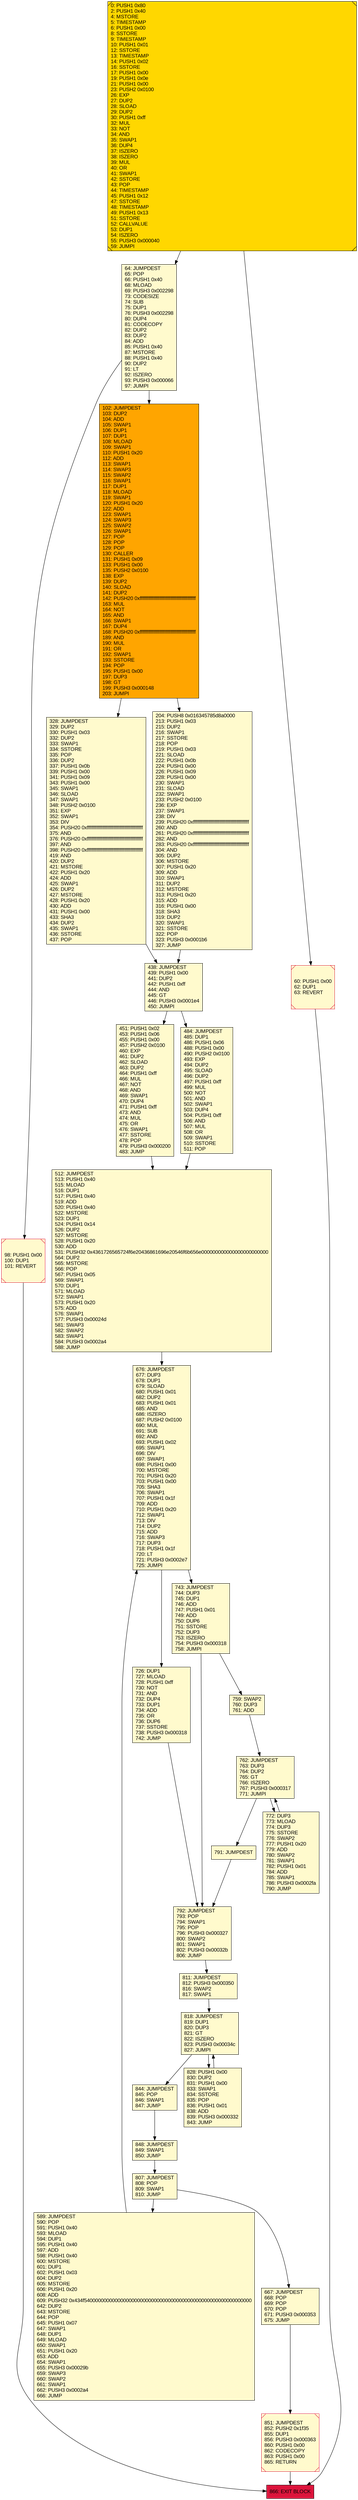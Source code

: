 digraph G {
bgcolor=transparent rankdir=UD;
node [shape=box style=filled color=black fillcolor=white fontname=arial fontcolor=black];
667 [label="667: JUMPDEST\l668: POP\l669: POP\l670: POP\l671: PUSH3 0x000353\l675: JUMP\l" fillcolor=lemonchiffon ];
98 [label="98: PUSH1 0x00\l100: DUP1\l101: REVERT\l" fillcolor=lemonchiffon shape=Msquare color=crimson ];
328 [label="328: JUMPDEST\l329: DUP2\l330: PUSH1 0x03\l332: DUP2\l333: SWAP1\l334: SSTORE\l335: POP\l336: DUP2\l337: PUSH1 0x0b\l339: PUSH1 0x00\l341: PUSH1 0x09\l343: PUSH1 0x00\l345: SWAP1\l346: SLOAD\l347: SWAP1\l348: PUSH2 0x0100\l351: EXP\l352: SWAP1\l353: DIV\l354: PUSH20 0xffffffffffffffffffffffffffffffffffffffff\l375: AND\l376: PUSH20 0xffffffffffffffffffffffffffffffffffffffff\l397: AND\l398: PUSH20 0xffffffffffffffffffffffffffffffffffffffff\l419: AND\l420: DUP2\l421: MSTORE\l422: PUSH1 0x20\l424: ADD\l425: SWAP1\l426: DUP2\l427: MSTORE\l428: PUSH1 0x20\l430: ADD\l431: PUSH1 0x00\l433: SHA3\l434: DUP2\l435: SWAP1\l436: SSTORE\l437: POP\l" fillcolor=lemonchiffon ];
792 [label="792: JUMPDEST\l793: POP\l794: SWAP1\l795: POP\l796: PUSH3 0x000327\l800: SWAP2\l801: SWAP1\l802: PUSH3 0x00032b\l806: JUMP\l" fillcolor=lemonchiffon ];
102 [label="102: JUMPDEST\l103: DUP2\l104: ADD\l105: SWAP1\l106: DUP1\l107: DUP1\l108: MLOAD\l109: SWAP1\l110: PUSH1 0x20\l112: ADD\l113: SWAP1\l114: SWAP3\l115: SWAP2\l116: SWAP1\l117: DUP1\l118: MLOAD\l119: SWAP1\l120: PUSH1 0x20\l122: ADD\l123: SWAP1\l124: SWAP3\l125: SWAP2\l126: SWAP1\l127: POP\l128: POP\l129: POP\l130: CALLER\l131: PUSH1 0x09\l133: PUSH1 0x00\l135: PUSH2 0x0100\l138: EXP\l139: DUP2\l140: SLOAD\l141: DUP2\l142: PUSH20 0xffffffffffffffffffffffffffffffffffffffff\l163: MUL\l164: NOT\l165: AND\l166: SWAP1\l167: DUP4\l168: PUSH20 0xffffffffffffffffffffffffffffffffffffffff\l189: AND\l190: MUL\l191: OR\l192: SWAP1\l193: SSTORE\l194: POP\l195: PUSH1 0x00\l197: DUP3\l198: GT\l199: PUSH3 0x000148\l203: JUMPI\l" fillcolor=orange ];
438 [label="438: JUMPDEST\l439: PUSH1 0x00\l441: DUP2\l442: PUSH1 0xff\l444: AND\l445: GT\l446: PUSH3 0x0001e4\l450: JUMPI\l" fillcolor=lemonchiffon ];
451 [label="451: PUSH1 0x02\l453: PUSH1 0x06\l455: PUSH1 0x00\l457: PUSH2 0x0100\l460: EXP\l461: DUP2\l462: SLOAD\l463: DUP2\l464: PUSH1 0xff\l466: MUL\l467: NOT\l468: AND\l469: SWAP1\l470: DUP4\l471: PUSH1 0xff\l473: AND\l474: MUL\l475: OR\l476: SWAP1\l477: SSTORE\l478: POP\l479: PUSH3 0x000200\l483: JUMP\l" fillcolor=lemonchiffon ];
204 [label="204: PUSH8 0x016345785d8a0000\l213: PUSH1 0x03\l215: DUP2\l216: SWAP1\l217: SSTORE\l218: POP\l219: PUSH1 0x03\l221: SLOAD\l222: PUSH1 0x0b\l224: PUSH1 0x00\l226: PUSH1 0x09\l228: PUSH1 0x00\l230: SWAP1\l231: SLOAD\l232: SWAP1\l233: PUSH2 0x0100\l236: EXP\l237: SWAP1\l238: DIV\l239: PUSH20 0xffffffffffffffffffffffffffffffffffffffff\l260: AND\l261: PUSH20 0xffffffffffffffffffffffffffffffffffffffff\l282: AND\l283: PUSH20 0xffffffffffffffffffffffffffffffffffffffff\l304: AND\l305: DUP2\l306: MSTORE\l307: PUSH1 0x20\l309: ADD\l310: SWAP1\l311: DUP2\l312: MSTORE\l313: PUSH1 0x20\l315: ADD\l316: PUSH1 0x00\l318: SHA3\l319: DUP2\l320: SWAP1\l321: SSTORE\l322: POP\l323: PUSH3 0x0001b6\l327: JUMP\l" fillcolor=lemonchiffon ];
726 [label="726: DUP1\l727: MLOAD\l728: PUSH1 0xff\l730: NOT\l731: AND\l732: DUP4\l733: DUP1\l734: ADD\l735: OR\l736: DUP6\l737: SSTORE\l738: PUSH3 0x000318\l742: JUMP\l" fillcolor=lemonchiffon ];
743 [label="743: JUMPDEST\l744: DUP3\l745: DUP1\l746: ADD\l747: PUSH1 0x01\l749: ADD\l750: DUP6\l751: SSTORE\l752: DUP3\l753: ISZERO\l754: PUSH3 0x000318\l758: JUMPI\l" fillcolor=lemonchiffon ];
818 [label="818: JUMPDEST\l819: DUP1\l820: DUP3\l821: GT\l822: ISZERO\l823: PUSH3 0x00034c\l827: JUMPI\l" fillcolor=lemonchiffon ];
64 [label="64: JUMPDEST\l65: POP\l66: PUSH1 0x40\l68: MLOAD\l69: PUSH3 0x002298\l73: CODESIZE\l74: SUB\l75: DUP1\l76: PUSH3 0x002298\l80: DUP4\l81: CODECOPY\l82: DUP2\l83: DUP2\l84: ADD\l85: PUSH1 0x40\l87: MSTORE\l88: PUSH1 0x40\l90: DUP2\l91: LT\l92: ISZERO\l93: PUSH3 0x000066\l97: JUMPI\l" fillcolor=lemonchiffon ];
851 [label="851: JUMPDEST\l852: PUSH2 0x1f35\l855: DUP1\l856: PUSH3 0x000363\l860: PUSH1 0x00\l862: CODECOPY\l863: PUSH1 0x00\l865: RETURN\l" fillcolor=lemonchiffon shape=Msquare color=crimson ];
762 [label="762: JUMPDEST\l763: DUP3\l764: DUP2\l765: GT\l766: ISZERO\l767: PUSH3 0x000317\l771: JUMPI\l" fillcolor=lemonchiffon ];
791 [label="791: JUMPDEST\l" fillcolor=lemonchiffon ];
844 [label="844: JUMPDEST\l845: POP\l846: SWAP1\l847: JUMP\l" fillcolor=lemonchiffon ];
60 [label="60: PUSH1 0x00\l62: DUP1\l63: REVERT\l" fillcolor=lemonchiffon shape=Msquare color=crimson ];
512 [label="512: JUMPDEST\l513: PUSH1 0x40\l515: MLOAD\l516: DUP1\l517: PUSH1 0x40\l519: ADD\l520: PUSH1 0x40\l522: MSTORE\l523: DUP1\l524: PUSH1 0x14\l526: DUP2\l527: MSTORE\l528: PUSH1 0x20\l530: ADD\l531: PUSH32 0x4361726565724f6e20436861696e20546f6b656e000000000000000000000000\l564: DUP2\l565: MSTORE\l566: POP\l567: PUSH1 0x05\l569: SWAP1\l570: DUP1\l571: MLOAD\l572: SWAP1\l573: PUSH1 0x20\l575: ADD\l576: SWAP1\l577: PUSH3 0x00024d\l581: SWAP3\l582: SWAP2\l583: SWAP1\l584: PUSH3 0x0002a4\l588: JUMP\l" fillcolor=lemonchiffon ];
866 [label="866: EXIT BLOCK\l" fillcolor=crimson ];
848 [label="848: JUMPDEST\l849: SWAP1\l850: JUMP\l" fillcolor=lemonchiffon ];
811 [label="811: JUMPDEST\l812: PUSH3 0x000350\l816: SWAP2\l817: SWAP1\l" fillcolor=lemonchiffon ];
589 [label="589: JUMPDEST\l590: POP\l591: PUSH1 0x40\l593: MLOAD\l594: DUP1\l595: PUSH1 0x40\l597: ADD\l598: PUSH1 0x40\l600: MSTORE\l601: DUP1\l602: PUSH1 0x03\l604: DUP2\l605: MSTORE\l606: PUSH1 0x20\l608: ADD\l609: PUSH32 0x434f540000000000000000000000000000000000000000000000000000000000\l642: DUP2\l643: MSTORE\l644: POP\l645: PUSH1 0x07\l647: SWAP1\l648: DUP1\l649: MLOAD\l650: SWAP1\l651: PUSH1 0x20\l653: ADD\l654: SWAP1\l655: PUSH3 0x00029b\l659: SWAP3\l660: SWAP2\l661: SWAP1\l662: PUSH3 0x0002a4\l666: JUMP\l" fillcolor=lemonchiffon ];
772 [label="772: DUP3\l773: MLOAD\l774: DUP3\l775: SSTORE\l776: SWAP2\l777: PUSH1 0x20\l779: ADD\l780: SWAP2\l781: SWAP1\l782: PUSH1 0x01\l784: ADD\l785: SWAP1\l786: PUSH3 0x0002fa\l790: JUMP\l" fillcolor=lemonchiffon ];
828 [label="828: PUSH1 0x00\l830: DUP2\l831: PUSH1 0x00\l833: SWAP1\l834: SSTORE\l835: POP\l836: PUSH1 0x01\l838: ADD\l839: PUSH3 0x000332\l843: JUMP\l" fillcolor=lemonchiffon ];
759 [label="759: SWAP2\l760: DUP3\l761: ADD\l" fillcolor=lemonchiffon ];
0 [label="0: PUSH1 0x80\l2: PUSH1 0x40\l4: MSTORE\l5: TIMESTAMP\l6: PUSH1 0x00\l8: SSTORE\l9: TIMESTAMP\l10: PUSH1 0x01\l12: SSTORE\l13: TIMESTAMP\l14: PUSH1 0x02\l16: SSTORE\l17: PUSH1 0x00\l19: PUSH1 0x0e\l21: PUSH1 0x00\l23: PUSH2 0x0100\l26: EXP\l27: DUP2\l28: SLOAD\l29: DUP2\l30: PUSH1 0xff\l32: MUL\l33: NOT\l34: AND\l35: SWAP1\l36: DUP4\l37: ISZERO\l38: ISZERO\l39: MUL\l40: OR\l41: SWAP1\l42: SSTORE\l43: POP\l44: TIMESTAMP\l45: PUSH1 0x12\l47: SSTORE\l48: TIMESTAMP\l49: PUSH1 0x13\l51: SSTORE\l52: CALLVALUE\l53: DUP1\l54: ISZERO\l55: PUSH3 0x000040\l59: JUMPI\l" fillcolor=lemonchiffon shape=Msquare fillcolor=gold ];
484 [label="484: JUMPDEST\l485: DUP1\l486: PUSH1 0x06\l488: PUSH1 0x00\l490: PUSH2 0x0100\l493: EXP\l494: DUP2\l495: SLOAD\l496: DUP2\l497: PUSH1 0xff\l499: MUL\l500: NOT\l501: AND\l502: SWAP1\l503: DUP4\l504: PUSH1 0xff\l506: AND\l507: MUL\l508: OR\l509: SWAP1\l510: SSTORE\l511: POP\l" fillcolor=lemonchiffon ];
807 [label="807: JUMPDEST\l808: POP\l809: SWAP1\l810: JUMP\l" fillcolor=lemonchiffon ];
676 [label="676: JUMPDEST\l677: DUP3\l678: DUP1\l679: SLOAD\l680: PUSH1 0x01\l682: DUP2\l683: PUSH1 0x01\l685: AND\l686: ISZERO\l687: PUSH2 0x0100\l690: MUL\l691: SUB\l692: AND\l693: PUSH1 0x02\l695: SWAP1\l696: DIV\l697: SWAP1\l698: PUSH1 0x00\l700: MSTORE\l701: PUSH1 0x20\l703: PUSH1 0x00\l705: SHA3\l706: SWAP1\l707: PUSH1 0x1f\l709: ADD\l710: PUSH1 0x20\l712: SWAP1\l713: DIV\l714: DUP2\l715: ADD\l716: SWAP3\l717: DUP3\l718: PUSH1 0x1f\l720: LT\l721: PUSH3 0x0002e7\l725: JUMPI\l" fillcolor=lemonchiffon ];
762 -> 791;
102 -> 204;
438 -> 451;
204 -> 438;
328 -> 438;
102 -> 328;
818 -> 844;
743 -> 792;
726 -> 792;
451 -> 512;
848 -> 807;
589 -> 676;
64 -> 98;
791 -> 792;
667 -> 851;
64 -> 102;
807 -> 589;
0 -> 64;
98 -> 866;
512 -> 676;
743 -> 759;
0 -> 60;
792 -> 811;
484 -> 512;
759 -> 762;
676 -> 743;
676 -> 726;
762 -> 772;
772 -> 762;
807 -> 667;
811 -> 818;
844 -> 848;
851 -> 866;
818 -> 828;
828 -> 818;
60 -> 866;
438 -> 484;
}